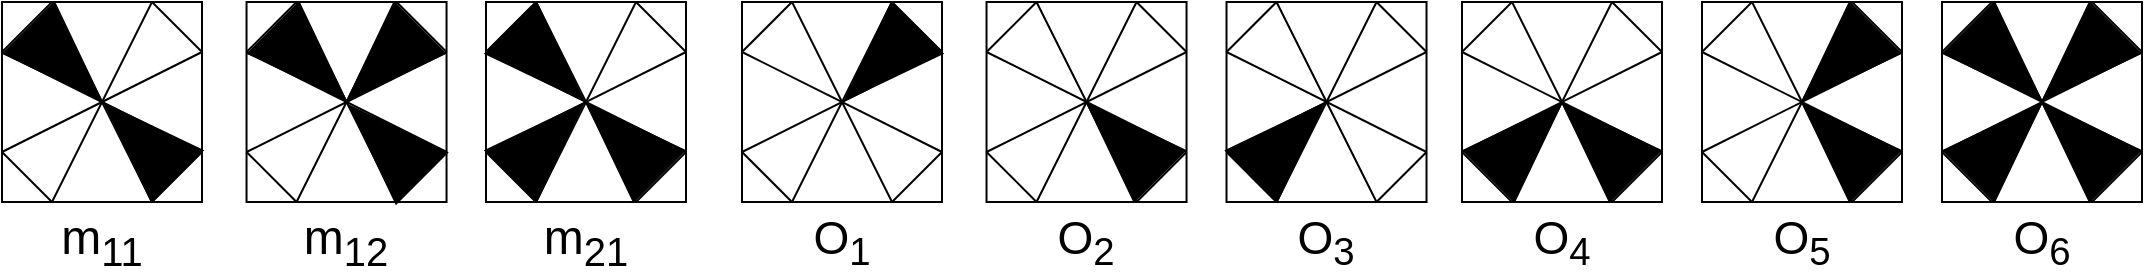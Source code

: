 <mxfile version="12.9.13" type="device"><diagram id="jksH0G1JqViHmrjZxsYp" name="Page-1"><mxGraphModel dx="1944" dy="767" grid="1" gridSize="10" guides="1" tooltips="1" connect="1" arrows="1" fold="1" page="1" pageScale="1" pageWidth="827" pageHeight="1169" math="0" shadow="0"><root><mxCell id="0"/><mxCell id="1" parent="0"/><mxCell id="2w1THDsYjwJh16D_p9kK-1" value="" style="group" parent="1" vertex="1" connectable="0"><mxGeometry x="80" y="180" width="100.259" height="100" as="geometry"/></mxCell><mxCell id="I-WeOvQa9Y4Ec-B1qsH_-158" value="" style="group" parent="2w1THDsYjwJh16D_p9kK-1" vertex="1" connectable="0"><mxGeometry width="100.259" height="100" as="geometry"/></mxCell><mxCell id="I-WeOvQa9Y4Ec-B1qsH_-76" value="" style="whiteSpace=wrap;html=1;aspect=fixed;fillColor=none;" parent="I-WeOvQa9Y4Ec-B1qsH_-158" vertex="1"><mxGeometry width="100" height="100" as="geometry"/></mxCell><mxCell id="I-WeOvQa9Y4Ec-B1qsH_-77" value="" style="endArrow=none;html=1;entryX=1;entryY=0.25;entryDx=0;entryDy=0;exitX=0.75;exitY=0;exitDx=0;exitDy=0;" parent="I-WeOvQa9Y4Ec-B1qsH_-158" source="I-WeOvQa9Y4Ec-B1qsH_-76" target="I-WeOvQa9Y4Ec-B1qsH_-76" edge="1"><mxGeometry width="50" height="50" relative="1" as="geometry"><mxPoint x="90" y="210" as="sourcePoint"/><mxPoint x="140" y="160" as="targetPoint"/></mxGeometry></mxCell><mxCell id="I-WeOvQa9Y4Ec-B1qsH_-78" value="" style="endArrow=none;html=1;entryX=1;entryY=0.75;entryDx=0;entryDy=0;exitX=0.75;exitY=1;exitDx=0;exitDy=0;" parent="I-WeOvQa9Y4Ec-B1qsH_-158" source="I-WeOvQa9Y4Ec-B1qsH_-76" target="I-WeOvQa9Y4Ec-B1qsH_-76" edge="1"><mxGeometry width="50" height="50" relative="1" as="geometry"><mxPoint y="230" as="sourcePoint"/><mxPoint x="50" y="180" as="targetPoint"/></mxGeometry></mxCell><mxCell id="I-WeOvQa9Y4Ec-B1qsH_-79" value="" style="endArrow=none;html=1;entryX=0.25;entryY=1;entryDx=0;entryDy=0;exitX=0;exitY=0.75;exitDx=0;exitDy=0;" parent="I-WeOvQa9Y4Ec-B1qsH_-158" source="I-WeOvQa9Y4Ec-B1qsH_-76" target="I-WeOvQa9Y4Ec-B1qsH_-76" edge="1"><mxGeometry width="50" height="50" relative="1" as="geometry"><mxPoint x="30" y="260" as="sourcePoint"/><mxPoint x="80" y="210" as="targetPoint"/></mxGeometry></mxCell><mxCell id="I-WeOvQa9Y4Ec-B1qsH_-80" value="" style="endArrow=none;html=1;entryX=0.25;entryY=0;entryDx=0;entryDy=0;exitX=0;exitY=0.25;exitDx=0;exitDy=0;" parent="I-WeOvQa9Y4Ec-B1qsH_-158" source="I-WeOvQa9Y4Ec-B1qsH_-76" target="I-WeOvQa9Y4Ec-B1qsH_-76" edge="1"><mxGeometry width="50" height="50" relative="1" as="geometry"><mxPoint x="-10" y="270" as="sourcePoint"/><mxPoint x="40" y="220" as="targetPoint"/></mxGeometry></mxCell><mxCell id="I-WeOvQa9Y4Ec-B1qsH_-81" value="" style="endArrow=none;html=1;entryX=1;entryY=0.25;entryDx=0;entryDy=0;exitX=0;exitY=0.75;exitDx=0;exitDy=0;" parent="I-WeOvQa9Y4Ec-B1qsH_-158" source="I-WeOvQa9Y4Ec-B1qsH_-85" target="I-WeOvQa9Y4Ec-B1qsH_-76" edge="1"><mxGeometry width="50" height="50" relative="1" as="geometry"><mxPoint x="-90" y="260" as="sourcePoint"/><mxPoint x="-40" y="210" as="targetPoint"/></mxGeometry></mxCell><mxCell id="I-WeOvQa9Y4Ec-B1qsH_-82" value="" style="endArrow=none;html=1;entryX=0.75;entryY=0;entryDx=0;entryDy=0;exitX=0.25;exitY=1;exitDx=0;exitDy=0;" parent="I-WeOvQa9Y4Ec-B1qsH_-158" source="I-WeOvQa9Y4Ec-B1qsH_-76" target="I-WeOvQa9Y4Ec-B1qsH_-76" edge="1"><mxGeometry width="50" height="50" relative="1" as="geometry"><mxPoint x="-20" y="290" as="sourcePoint"/><mxPoint x="30" y="240" as="targetPoint"/></mxGeometry></mxCell><mxCell id="I-WeOvQa9Y4Ec-B1qsH_-83" value="" style="endArrow=none;html=1;entryX=0.25;entryY=0;entryDx=0;entryDy=0;exitX=0.75;exitY=1;exitDx=0;exitDy=0;" parent="I-WeOvQa9Y4Ec-B1qsH_-158" source="I-WeOvQa9Y4Ec-B1qsH_-76" target="I-WeOvQa9Y4Ec-B1qsH_-76" edge="1"><mxGeometry width="50" height="50" relative="1" as="geometry"><mxPoint x="-170" y="260" as="sourcePoint"/><mxPoint x="-120" y="210" as="targetPoint"/></mxGeometry></mxCell><mxCell id="I-WeOvQa9Y4Ec-B1qsH_-84" value="" style="endArrow=none;html=1;entryX=0;entryY=0.25;entryDx=0;entryDy=0;exitX=1;exitY=0.75;exitDx=0;exitDy=0;" parent="I-WeOvQa9Y4Ec-B1qsH_-158" source="I-WeOvQa9Y4Ec-B1qsH_-76" target="I-WeOvQa9Y4Ec-B1qsH_-76" edge="1"><mxGeometry width="50" height="50" relative="1" as="geometry"><mxPoint x="-50" y="310" as="sourcePoint"/><mxPoint y="260" as="targetPoint"/></mxGeometry></mxCell><mxCell id="I-WeOvQa9Y4Ec-B1qsH_-85" value="" style="triangle;whiteSpace=wrap;html=1;fillColor=#000000;rotation=135;" parent="I-WeOvQa9Y4Ec-B1qsH_-158" vertex="1"><mxGeometry x="44" y="13" width="51" height="36" as="geometry"/></mxCell><mxCell id="I-WeOvQa9Y4Ec-B1qsH_-86" value="" style="endArrow=none;html=1;entryX=1;entryY=0.25;entryDx=0;entryDy=0;exitX=0;exitY=0.75;exitDx=0;exitDy=0;" parent="I-WeOvQa9Y4Ec-B1qsH_-158" source="I-WeOvQa9Y4Ec-B1qsH_-76" target="I-WeOvQa9Y4Ec-B1qsH_-85" edge="1"><mxGeometry width="50" height="50" relative="1" as="geometry"><mxPoint y="75.0" as="sourcePoint"/><mxPoint x="100" y="25" as="targetPoint"/></mxGeometry></mxCell><mxCell id="2w1THDsYjwJh16D_p9kK-2" value="" style="group" parent="1" vertex="1" connectable="0"><mxGeometry x="202.27" y="180" width="100" height="100" as="geometry"/></mxCell><mxCell id="I-WeOvQa9Y4Ec-B1qsH_-157" value="" style="group" parent="2w1THDsYjwJh16D_p9kK-2" vertex="1" connectable="0"><mxGeometry width="100" height="100" as="geometry"/></mxCell><mxCell id="I-WeOvQa9Y4Ec-B1qsH_-87" value="" style="whiteSpace=wrap;html=1;aspect=fixed;fillColor=none;" parent="I-WeOvQa9Y4Ec-B1qsH_-157" vertex="1"><mxGeometry width="100" height="100" as="geometry"/></mxCell><mxCell id="I-WeOvQa9Y4Ec-B1qsH_-88" value="" style="endArrow=none;html=1;entryX=1;entryY=0.25;entryDx=0;entryDy=0;exitX=0.75;exitY=0;exitDx=0;exitDy=0;" parent="I-WeOvQa9Y4Ec-B1qsH_-157" source="I-WeOvQa9Y4Ec-B1qsH_-87" target="I-WeOvQa9Y4Ec-B1qsH_-87" edge="1"><mxGeometry width="50" height="50" relative="1" as="geometry"><mxPoint x="90" y="210" as="sourcePoint"/><mxPoint x="140" y="160" as="targetPoint"/></mxGeometry></mxCell><mxCell id="I-WeOvQa9Y4Ec-B1qsH_-89" value="" style="endArrow=none;html=1;entryX=1;entryY=0.75;entryDx=0;entryDy=0;exitX=0.75;exitY=1;exitDx=0;exitDy=0;" parent="I-WeOvQa9Y4Ec-B1qsH_-157" source="I-WeOvQa9Y4Ec-B1qsH_-87" target="I-WeOvQa9Y4Ec-B1qsH_-87" edge="1"><mxGeometry width="50" height="50" relative="1" as="geometry"><mxPoint y="230" as="sourcePoint"/><mxPoint x="50" y="180" as="targetPoint"/></mxGeometry></mxCell><mxCell id="I-WeOvQa9Y4Ec-B1qsH_-90" value="" style="endArrow=none;html=1;entryX=0.25;entryY=1;entryDx=0;entryDy=0;exitX=0;exitY=0.75;exitDx=0;exitDy=0;" parent="I-WeOvQa9Y4Ec-B1qsH_-157" source="I-WeOvQa9Y4Ec-B1qsH_-87" target="I-WeOvQa9Y4Ec-B1qsH_-87" edge="1"><mxGeometry width="50" height="50" relative="1" as="geometry"><mxPoint x="30" y="260" as="sourcePoint"/><mxPoint x="80" y="210" as="targetPoint"/></mxGeometry></mxCell><mxCell id="I-WeOvQa9Y4Ec-B1qsH_-91" value="" style="endArrow=none;html=1;entryX=0.25;entryY=0;entryDx=0;entryDy=0;exitX=0;exitY=0.25;exitDx=0;exitDy=0;" parent="I-WeOvQa9Y4Ec-B1qsH_-157" source="I-WeOvQa9Y4Ec-B1qsH_-87" target="I-WeOvQa9Y4Ec-B1qsH_-87" edge="1"><mxGeometry width="50" height="50" relative="1" as="geometry"><mxPoint x="-10" y="270" as="sourcePoint"/><mxPoint x="40" y="220" as="targetPoint"/></mxGeometry></mxCell><mxCell id="I-WeOvQa9Y4Ec-B1qsH_-92" value="" style="endArrow=none;html=1;entryX=1;entryY=0.25;entryDx=0;entryDy=0;exitX=0;exitY=0.75;exitDx=0;exitDy=0;" parent="I-WeOvQa9Y4Ec-B1qsH_-157" source="I-WeOvQa9Y4Ec-B1qsH_-87" target="I-WeOvQa9Y4Ec-B1qsH_-87" edge="1"><mxGeometry width="50" height="50" relative="1" as="geometry"><mxPoint x="-90" y="260" as="sourcePoint"/><mxPoint x="-40" y="210" as="targetPoint"/></mxGeometry></mxCell><mxCell id="I-WeOvQa9Y4Ec-B1qsH_-93" value="" style="endArrow=none;html=1;entryX=0.75;entryY=0;entryDx=0;entryDy=0;exitX=0.25;exitY=1;exitDx=0;exitDy=0;" parent="I-WeOvQa9Y4Ec-B1qsH_-157" source="I-WeOvQa9Y4Ec-B1qsH_-87" target="I-WeOvQa9Y4Ec-B1qsH_-87" edge="1"><mxGeometry width="50" height="50" relative="1" as="geometry"><mxPoint x="-20" y="290" as="sourcePoint"/><mxPoint x="30" y="240" as="targetPoint"/></mxGeometry></mxCell><mxCell id="I-WeOvQa9Y4Ec-B1qsH_-94" value="" style="endArrow=none;html=1;entryX=0.25;entryY=0;entryDx=0;entryDy=0;exitX=0.75;exitY=1;exitDx=0;exitDy=0;" parent="I-WeOvQa9Y4Ec-B1qsH_-157" source="I-WeOvQa9Y4Ec-B1qsH_-87" target="I-WeOvQa9Y4Ec-B1qsH_-87" edge="1"><mxGeometry width="50" height="50" relative="1" as="geometry"><mxPoint x="-170" y="260" as="sourcePoint"/><mxPoint x="-120" y="210" as="targetPoint"/></mxGeometry></mxCell><mxCell id="I-WeOvQa9Y4Ec-B1qsH_-95" value="" style="endArrow=none;html=1;entryX=0;entryY=0.25;entryDx=0;entryDy=0;exitX=1;exitY=0.75;exitDx=0;exitDy=0;" parent="I-WeOvQa9Y4Ec-B1qsH_-157" source="I-WeOvQa9Y4Ec-B1qsH_-87" target="I-WeOvQa9Y4Ec-B1qsH_-87" edge="1"><mxGeometry width="50" height="50" relative="1" as="geometry"><mxPoint x="-50" y="310" as="sourcePoint"/><mxPoint y="260" as="targetPoint"/></mxGeometry></mxCell><mxCell id="I-WeOvQa9Y4Ec-B1qsH_-99" value="" style="triangle;whiteSpace=wrap;html=1;fillColor=#000000;rotation=225;" parent="I-WeOvQa9Y4Ec-B1qsH_-157" vertex="1"><mxGeometry x="43" y="51" width="51" height="36" as="geometry"/></mxCell><mxCell id="2w1THDsYjwJh16D_p9kK-3" value="" style="group" parent="1" vertex="1" connectable="0"><mxGeometry x="322.001" y="180" width="100.259" height="100" as="geometry"/></mxCell><mxCell id="I-WeOvQa9Y4Ec-B1qsH_-156" value="" style="group" parent="2w1THDsYjwJh16D_p9kK-3" vertex="1" connectable="0"><mxGeometry width="100.259" height="100" as="geometry"/></mxCell><mxCell id="I-WeOvQa9Y4Ec-B1qsH_-100" value="" style="whiteSpace=wrap;html=1;aspect=fixed;fillColor=none;" parent="I-WeOvQa9Y4Ec-B1qsH_-156" vertex="1"><mxGeometry x="0.259" width="100" height="100" as="geometry"/></mxCell><mxCell id="I-WeOvQa9Y4Ec-B1qsH_-101" value="" style="endArrow=none;html=1;entryX=1;entryY=0.25;entryDx=0;entryDy=0;exitX=0.75;exitY=0;exitDx=0;exitDy=0;" parent="I-WeOvQa9Y4Ec-B1qsH_-156" source="I-WeOvQa9Y4Ec-B1qsH_-100" target="I-WeOvQa9Y4Ec-B1qsH_-100" edge="1"><mxGeometry width="50" height="50" relative="1" as="geometry"><mxPoint x="90.259" y="210" as="sourcePoint"/><mxPoint x="140.259" y="160" as="targetPoint"/></mxGeometry></mxCell><mxCell id="I-WeOvQa9Y4Ec-B1qsH_-102" value="" style="endArrow=none;html=1;entryX=1;entryY=0.75;entryDx=0;entryDy=0;exitX=0.75;exitY=1;exitDx=0;exitDy=0;" parent="I-WeOvQa9Y4Ec-B1qsH_-156" source="I-WeOvQa9Y4Ec-B1qsH_-100" target="I-WeOvQa9Y4Ec-B1qsH_-100" edge="1"><mxGeometry width="50" height="50" relative="1" as="geometry"><mxPoint x="0.259" y="230" as="sourcePoint"/><mxPoint x="50.259" y="180" as="targetPoint"/></mxGeometry></mxCell><mxCell id="I-WeOvQa9Y4Ec-B1qsH_-103" value="" style="endArrow=none;html=1;entryX=0.25;entryY=1;entryDx=0;entryDy=0;exitX=0;exitY=0.75;exitDx=0;exitDy=0;" parent="I-WeOvQa9Y4Ec-B1qsH_-156" source="I-WeOvQa9Y4Ec-B1qsH_-100" target="I-WeOvQa9Y4Ec-B1qsH_-100" edge="1"><mxGeometry width="50" height="50" relative="1" as="geometry"><mxPoint x="30.259" y="260" as="sourcePoint"/><mxPoint x="80.259" y="210" as="targetPoint"/></mxGeometry></mxCell><mxCell id="I-WeOvQa9Y4Ec-B1qsH_-104" value="" style="endArrow=none;html=1;entryX=0.25;entryY=0;entryDx=0;entryDy=0;exitX=0;exitY=0.25;exitDx=0;exitDy=0;" parent="I-WeOvQa9Y4Ec-B1qsH_-156" source="I-WeOvQa9Y4Ec-B1qsH_-100" target="I-WeOvQa9Y4Ec-B1qsH_-100" edge="1"><mxGeometry width="50" height="50" relative="1" as="geometry"><mxPoint x="-9.741" y="270" as="sourcePoint"/><mxPoint x="40.259" y="220" as="targetPoint"/></mxGeometry></mxCell><mxCell id="I-WeOvQa9Y4Ec-B1qsH_-105" value="" style="endArrow=none;html=1;entryX=1;entryY=0.25;entryDx=0;entryDy=0;exitX=0;exitY=0.75;exitDx=0;exitDy=0;" parent="I-WeOvQa9Y4Ec-B1qsH_-156" source="I-WeOvQa9Y4Ec-B1qsH_-100" target="I-WeOvQa9Y4Ec-B1qsH_-100" edge="1"><mxGeometry width="50" height="50" relative="1" as="geometry"><mxPoint x="-89.741" y="260" as="sourcePoint"/><mxPoint x="-39.741" y="210" as="targetPoint"/></mxGeometry></mxCell><mxCell id="I-WeOvQa9Y4Ec-B1qsH_-106" value="" style="endArrow=none;html=1;entryX=0.75;entryY=0;entryDx=0;entryDy=0;exitX=0.25;exitY=1;exitDx=0;exitDy=0;" parent="I-WeOvQa9Y4Ec-B1qsH_-156" source="I-WeOvQa9Y4Ec-B1qsH_-100" target="I-WeOvQa9Y4Ec-B1qsH_-100" edge="1"><mxGeometry width="50" height="50" relative="1" as="geometry"><mxPoint x="-19.741" y="290" as="sourcePoint"/><mxPoint x="30.259" y="240" as="targetPoint"/></mxGeometry></mxCell><mxCell id="I-WeOvQa9Y4Ec-B1qsH_-107" value="" style="endArrow=none;html=1;entryX=0.25;entryY=0;entryDx=0;entryDy=0;exitX=0.75;exitY=1;exitDx=0;exitDy=0;" parent="I-WeOvQa9Y4Ec-B1qsH_-156" source="I-WeOvQa9Y4Ec-B1qsH_-100" target="I-WeOvQa9Y4Ec-B1qsH_-100" edge="1"><mxGeometry width="50" height="50" relative="1" as="geometry"><mxPoint x="-169.741" y="260" as="sourcePoint"/><mxPoint x="-119.741" y="210" as="targetPoint"/></mxGeometry></mxCell><mxCell id="I-WeOvQa9Y4Ec-B1qsH_-108" value="" style="endArrow=none;html=1;entryX=0;entryY=0.25;entryDx=0;entryDy=0;exitX=1;exitY=0.75;exitDx=0;exitDy=0;" parent="I-WeOvQa9Y4Ec-B1qsH_-156" source="I-WeOvQa9Y4Ec-B1qsH_-100" target="I-WeOvQa9Y4Ec-B1qsH_-100" edge="1"><mxGeometry width="50" height="50" relative="1" as="geometry"><mxPoint x="-49.741" y="310" as="sourcePoint"/><mxPoint x="0.259" y="260" as="targetPoint"/></mxGeometry></mxCell><mxCell id="I-WeOvQa9Y4Ec-B1qsH_-109" value="" style="triangle;whiteSpace=wrap;html=1;fillColor=#000000;rotation=315;" parent="I-WeOvQa9Y4Ec-B1qsH_-156" vertex="1"><mxGeometry x="5.259" y="51" width="51" height="36" as="geometry"/></mxCell><mxCell id="2w1THDsYjwJh16D_p9kK-4" value="" style="group" parent="1" vertex="1" connectable="0"><mxGeometry x="440" y="180" width="100" height="100" as="geometry"/></mxCell><mxCell id="I-WeOvQa9Y4Ec-B1qsH_-159" value="" style="group" parent="2w1THDsYjwJh16D_p9kK-4" vertex="1" connectable="0"><mxGeometry width="100" height="100" as="geometry"/></mxCell><mxCell id="I-WeOvQa9Y4Ec-B1qsH_-111" value="" style="whiteSpace=wrap;html=1;aspect=fixed;fillColor=none;" parent="I-WeOvQa9Y4Ec-B1qsH_-159" vertex="1"><mxGeometry width="100" height="100" as="geometry"/></mxCell><mxCell id="I-WeOvQa9Y4Ec-B1qsH_-112" value="" style="endArrow=none;html=1;entryX=1;entryY=0.25;entryDx=0;entryDy=0;exitX=0.75;exitY=0;exitDx=0;exitDy=0;" parent="I-WeOvQa9Y4Ec-B1qsH_-159" source="I-WeOvQa9Y4Ec-B1qsH_-111" target="I-WeOvQa9Y4Ec-B1qsH_-111" edge="1"><mxGeometry width="50" height="50" relative="1" as="geometry"><mxPoint x="90" y="210" as="sourcePoint"/><mxPoint x="140" y="160" as="targetPoint"/></mxGeometry></mxCell><mxCell id="I-WeOvQa9Y4Ec-B1qsH_-113" value="" style="endArrow=none;html=1;entryX=1;entryY=0.75;entryDx=0;entryDy=0;exitX=0.75;exitY=1;exitDx=0;exitDy=0;" parent="I-WeOvQa9Y4Ec-B1qsH_-159" source="I-WeOvQa9Y4Ec-B1qsH_-111" target="I-WeOvQa9Y4Ec-B1qsH_-111" edge="1"><mxGeometry width="50" height="50" relative="1" as="geometry"><mxPoint y="230" as="sourcePoint"/><mxPoint x="50" y="180" as="targetPoint"/></mxGeometry></mxCell><mxCell id="I-WeOvQa9Y4Ec-B1qsH_-114" value="" style="endArrow=none;html=1;entryX=0.25;entryY=1;entryDx=0;entryDy=0;exitX=0;exitY=0.75;exitDx=0;exitDy=0;" parent="I-WeOvQa9Y4Ec-B1qsH_-159" source="I-WeOvQa9Y4Ec-B1qsH_-111" target="I-WeOvQa9Y4Ec-B1qsH_-111" edge="1"><mxGeometry width="50" height="50" relative="1" as="geometry"><mxPoint x="30" y="260" as="sourcePoint"/><mxPoint x="80" y="210" as="targetPoint"/></mxGeometry></mxCell><mxCell id="I-WeOvQa9Y4Ec-B1qsH_-115" value="" style="endArrow=none;html=1;entryX=0.25;entryY=0;entryDx=0;entryDy=0;exitX=0;exitY=0.25;exitDx=0;exitDy=0;" parent="I-WeOvQa9Y4Ec-B1qsH_-159" source="I-WeOvQa9Y4Ec-B1qsH_-111" target="I-WeOvQa9Y4Ec-B1qsH_-111" edge="1"><mxGeometry width="50" height="50" relative="1" as="geometry"><mxPoint x="-10" y="270" as="sourcePoint"/><mxPoint x="40" y="220" as="targetPoint"/></mxGeometry></mxCell><mxCell id="I-WeOvQa9Y4Ec-B1qsH_-116" value="" style="endArrow=none;html=1;entryX=1;entryY=0.25;entryDx=0;entryDy=0;exitX=0;exitY=0.75;exitDx=0;exitDy=0;" parent="I-WeOvQa9Y4Ec-B1qsH_-159" source="I-WeOvQa9Y4Ec-B1qsH_-111" target="I-WeOvQa9Y4Ec-B1qsH_-111" edge="1"><mxGeometry width="50" height="50" relative="1" as="geometry"><mxPoint x="-90" y="260" as="sourcePoint"/><mxPoint x="-40" y="210" as="targetPoint"/></mxGeometry></mxCell><mxCell id="I-WeOvQa9Y4Ec-B1qsH_-117" value="" style="endArrow=none;html=1;entryX=0.75;entryY=0;entryDx=0;entryDy=0;exitX=0.25;exitY=1;exitDx=0;exitDy=0;" parent="I-WeOvQa9Y4Ec-B1qsH_-159" source="I-WeOvQa9Y4Ec-B1qsH_-111" target="I-WeOvQa9Y4Ec-B1qsH_-111" edge="1"><mxGeometry width="50" height="50" relative="1" as="geometry"><mxPoint x="-20" y="290" as="sourcePoint"/><mxPoint x="30" y="240" as="targetPoint"/></mxGeometry></mxCell><mxCell id="I-WeOvQa9Y4Ec-B1qsH_-118" value="" style="endArrow=none;html=1;entryX=0.25;entryY=0;entryDx=0;entryDy=0;exitX=0.75;exitY=1;exitDx=0;exitDy=0;" parent="I-WeOvQa9Y4Ec-B1qsH_-159" source="I-WeOvQa9Y4Ec-B1qsH_-111" target="I-WeOvQa9Y4Ec-B1qsH_-111" edge="1"><mxGeometry width="50" height="50" relative="1" as="geometry"><mxPoint x="-170" y="260" as="sourcePoint"/><mxPoint x="-120" y="210" as="targetPoint"/></mxGeometry></mxCell><mxCell id="I-WeOvQa9Y4Ec-B1qsH_-119" value="" style="endArrow=none;html=1;entryX=0;entryY=0.25;entryDx=0;entryDy=0;exitX=1;exitY=0.75;exitDx=0;exitDy=0;" parent="I-WeOvQa9Y4Ec-B1qsH_-159" source="I-WeOvQa9Y4Ec-B1qsH_-111" target="I-WeOvQa9Y4Ec-B1qsH_-111" edge="1"><mxGeometry width="50" height="50" relative="1" as="geometry"><mxPoint x="-50" y="310" as="sourcePoint"/><mxPoint y="260" as="targetPoint"/></mxGeometry></mxCell><mxCell id="I-WeOvQa9Y4Ec-B1qsH_-122" value="" style="triangle;whiteSpace=wrap;html=1;fillColor=#000000;rotation=315;" parent="I-WeOvQa9Y4Ec-B1qsH_-159" vertex="1"><mxGeometry x="6" y="51" width="51" height="36" as="geometry"/></mxCell><mxCell id="I-WeOvQa9Y4Ec-B1qsH_-123" value="" style="triangle;whiteSpace=wrap;html=1;fillColor=#000000;rotation=225;" parent="I-WeOvQa9Y4Ec-B1qsH_-159" vertex="1"><mxGeometry x="43" y="51" width="51" height="36" as="geometry"/></mxCell><mxCell id="2w1THDsYjwJh16D_p9kK-5" value="" style="group" parent="1" vertex="1" connectable="0"><mxGeometry x="560" y="180" width="100" height="100" as="geometry"/></mxCell><mxCell id="I-WeOvQa9Y4Ec-B1qsH_-160" value="" style="group" parent="2w1THDsYjwJh16D_p9kK-5" vertex="1" connectable="0"><mxGeometry width="100" height="100" as="geometry"/></mxCell><mxCell id="I-WeOvQa9Y4Ec-B1qsH_-124" value="" style="whiteSpace=wrap;html=1;aspect=fixed;fillColor=none;" parent="I-WeOvQa9Y4Ec-B1qsH_-160" vertex="1"><mxGeometry width="100" height="100" as="geometry"/></mxCell><mxCell id="I-WeOvQa9Y4Ec-B1qsH_-125" value="" style="endArrow=none;html=1;entryX=1;entryY=0.25;entryDx=0;entryDy=0;exitX=0.75;exitY=0;exitDx=0;exitDy=0;" parent="I-WeOvQa9Y4Ec-B1qsH_-160" source="I-WeOvQa9Y4Ec-B1qsH_-124" target="I-WeOvQa9Y4Ec-B1qsH_-124" edge="1"><mxGeometry width="50" height="50" relative="1" as="geometry"><mxPoint x="90" y="210" as="sourcePoint"/><mxPoint x="140" y="160" as="targetPoint"/></mxGeometry></mxCell><mxCell id="I-WeOvQa9Y4Ec-B1qsH_-126" value="" style="endArrow=none;html=1;entryX=1;entryY=0.75;entryDx=0;entryDy=0;exitX=0.75;exitY=1;exitDx=0;exitDy=0;" parent="I-WeOvQa9Y4Ec-B1qsH_-160" source="I-WeOvQa9Y4Ec-B1qsH_-124" target="I-WeOvQa9Y4Ec-B1qsH_-124" edge="1"><mxGeometry width="50" height="50" relative="1" as="geometry"><mxPoint y="230" as="sourcePoint"/><mxPoint x="50" y="180" as="targetPoint"/></mxGeometry></mxCell><mxCell id="I-WeOvQa9Y4Ec-B1qsH_-127" value="" style="endArrow=none;html=1;entryX=0.25;entryY=1;entryDx=0;entryDy=0;exitX=0;exitY=0.75;exitDx=0;exitDy=0;" parent="I-WeOvQa9Y4Ec-B1qsH_-160" source="I-WeOvQa9Y4Ec-B1qsH_-124" target="I-WeOvQa9Y4Ec-B1qsH_-124" edge="1"><mxGeometry width="50" height="50" relative="1" as="geometry"><mxPoint x="30" y="260" as="sourcePoint"/><mxPoint x="80" y="210" as="targetPoint"/></mxGeometry></mxCell><mxCell id="I-WeOvQa9Y4Ec-B1qsH_-128" value="" style="endArrow=none;html=1;entryX=0.25;entryY=0;entryDx=0;entryDy=0;exitX=0;exitY=0.25;exitDx=0;exitDy=0;" parent="I-WeOvQa9Y4Ec-B1qsH_-160" source="I-WeOvQa9Y4Ec-B1qsH_-124" target="I-WeOvQa9Y4Ec-B1qsH_-124" edge="1"><mxGeometry width="50" height="50" relative="1" as="geometry"><mxPoint x="-10" y="270" as="sourcePoint"/><mxPoint x="40" y="220" as="targetPoint"/></mxGeometry></mxCell><mxCell id="I-WeOvQa9Y4Ec-B1qsH_-129" value="" style="endArrow=none;html=1;entryX=1;entryY=0.25;entryDx=0;entryDy=0;exitX=0;exitY=0.75;exitDx=0;exitDy=0;" parent="I-WeOvQa9Y4Ec-B1qsH_-160" source="I-WeOvQa9Y4Ec-B1qsH_-124" target="I-WeOvQa9Y4Ec-B1qsH_-124" edge="1"><mxGeometry width="50" height="50" relative="1" as="geometry"><mxPoint x="-90" y="260" as="sourcePoint"/><mxPoint x="-40" y="210" as="targetPoint"/></mxGeometry></mxCell><mxCell id="I-WeOvQa9Y4Ec-B1qsH_-130" value="" style="endArrow=none;html=1;entryX=0.75;entryY=0;entryDx=0;entryDy=0;exitX=0.25;exitY=1;exitDx=0;exitDy=0;" parent="I-WeOvQa9Y4Ec-B1qsH_-160" source="I-WeOvQa9Y4Ec-B1qsH_-124" target="I-WeOvQa9Y4Ec-B1qsH_-124" edge="1"><mxGeometry width="50" height="50" relative="1" as="geometry"><mxPoint x="-20" y="290" as="sourcePoint"/><mxPoint x="30" y="240" as="targetPoint"/></mxGeometry></mxCell><mxCell id="I-WeOvQa9Y4Ec-B1qsH_-131" value="" style="endArrow=none;html=1;entryX=0.25;entryY=0;entryDx=0;entryDy=0;exitX=0.75;exitY=1;exitDx=0;exitDy=0;" parent="I-WeOvQa9Y4Ec-B1qsH_-160" source="I-WeOvQa9Y4Ec-B1qsH_-124" target="I-WeOvQa9Y4Ec-B1qsH_-124" edge="1"><mxGeometry width="50" height="50" relative="1" as="geometry"><mxPoint x="-170" y="260" as="sourcePoint"/><mxPoint x="-120" y="210" as="targetPoint"/></mxGeometry></mxCell><mxCell id="I-WeOvQa9Y4Ec-B1qsH_-132" value="" style="endArrow=none;html=1;entryX=0;entryY=0.25;entryDx=0;entryDy=0;exitX=1;exitY=0.75;exitDx=0;exitDy=0;" parent="I-WeOvQa9Y4Ec-B1qsH_-160" source="I-WeOvQa9Y4Ec-B1qsH_-124" target="I-WeOvQa9Y4Ec-B1qsH_-124" edge="1"><mxGeometry width="50" height="50" relative="1" as="geometry"><mxPoint x="-50" y="310" as="sourcePoint"/><mxPoint y="260" as="targetPoint"/></mxGeometry></mxCell><mxCell id="I-WeOvQa9Y4Ec-B1qsH_-134" value="" style="triangle;whiteSpace=wrap;html=1;fillColor=#000000;rotation=135;" parent="I-WeOvQa9Y4Ec-B1qsH_-160" vertex="1"><mxGeometry x="43" y="13" width="51" height="36" as="geometry"/></mxCell><mxCell id="I-WeOvQa9Y4Ec-B1qsH_-136" value="" style="triangle;whiteSpace=wrap;html=1;fillColor=#000000;rotation=225;" parent="I-WeOvQa9Y4Ec-B1qsH_-160" vertex="1"><mxGeometry x="43" y="51" width="51" height="36" as="geometry"/></mxCell><mxCell id="2w1THDsYjwJh16D_p9kK-6" value="" style="group" parent="1" vertex="1" connectable="0"><mxGeometry x="680" y="180" width="100" height="100" as="geometry"/></mxCell><mxCell id="I-WeOvQa9Y4Ec-B1qsH_-161" value="" style="group" parent="2w1THDsYjwJh16D_p9kK-6" vertex="1" connectable="0"><mxGeometry width="100" height="100" as="geometry"/></mxCell><mxCell id="I-WeOvQa9Y4Ec-B1qsH_-137" value="" style="whiteSpace=wrap;html=1;aspect=fixed;fillColor=none;" parent="I-WeOvQa9Y4Ec-B1qsH_-161" vertex="1"><mxGeometry width="100" height="100" as="geometry"/></mxCell><mxCell id="I-WeOvQa9Y4Ec-B1qsH_-138" value="" style="endArrow=none;html=1;entryX=1;entryY=0.25;entryDx=0;entryDy=0;exitX=0.75;exitY=0;exitDx=0;exitDy=0;" parent="I-WeOvQa9Y4Ec-B1qsH_-161" source="I-WeOvQa9Y4Ec-B1qsH_-137" target="I-WeOvQa9Y4Ec-B1qsH_-137" edge="1"><mxGeometry width="50" height="50" relative="1" as="geometry"><mxPoint x="90" y="210" as="sourcePoint"/><mxPoint x="140" y="160" as="targetPoint"/></mxGeometry></mxCell><mxCell id="I-WeOvQa9Y4Ec-B1qsH_-139" value="" style="endArrow=none;html=1;entryX=1;entryY=0.75;entryDx=0;entryDy=0;exitX=0.75;exitY=1;exitDx=0;exitDy=0;" parent="I-WeOvQa9Y4Ec-B1qsH_-161" source="I-WeOvQa9Y4Ec-B1qsH_-137" target="I-WeOvQa9Y4Ec-B1qsH_-137" edge="1"><mxGeometry width="50" height="50" relative="1" as="geometry"><mxPoint y="230" as="sourcePoint"/><mxPoint x="50" y="180" as="targetPoint"/></mxGeometry></mxCell><mxCell id="I-WeOvQa9Y4Ec-B1qsH_-140" value="" style="endArrow=none;html=1;entryX=0.25;entryY=1;entryDx=0;entryDy=0;exitX=0;exitY=0.75;exitDx=0;exitDy=0;" parent="I-WeOvQa9Y4Ec-B1qsH_-161" source="I-WeOvQa9Y4Ec-B1qsH_-137" target="I-WeOvQa9Y4Ec-B1qsH_-137" edge="1"><mxGeometry width="50" height="50" relative="1" as="geometry"><mxPoint x="30" y="260" as="sourcePoint"/><mxPoint x="80" y="210" as="targetPoint"/></mxGeometry></mxCell><mxCell id="I-WeOvQa9Y4Ec-B1qsH_-141" value="" style="endArrow=none;html=1;entryX=0.25;entryY=0;entryDx=0;entryDy=0;exitX=0;exitY=0.25;exitDx=0;exitDy=0;" parent="I-WeOvQa9Y4Ec-B1qsH_-161" source="I-WeOvQa9Y4Ec-B1qsH_-137" target="I-WeOvQa9Y4Ec-B1qsH_-137" edge="1"><mxGeometry width="50" height="50" relative="1" as="geometry"><mxPoint x="-10" y="270" as="sourcePoint"/><mxPoint x="40" y="220" as="targetPoint"/></mxGeometry></mxCell><mxCell id="I-WeOvQa9Y4Ec-B1qsH_-142" value="" style="endArrow=none;html=1;entryX=1;entryY=0.25;entryDx=0;entryDy=0;exitX=0;exitY=0.75;exitDx=0;exitDy=0;" parent="I-WeOvQa9Y4Ec-B1qsH_-161" source="I-WeOvQa9Y4Ec-B1qsH_-137" target="I-WeOvQa9Y4Ec-B1qsH_-137" edge="1"><mxGeometry width="50" height="50" relative="1" as="geometry"><mxPoint x="-90" y="260" as="sourcePoint"/><mxPoint x="-40" y="210" as="targetPoint"/></mxGeometry></mxCell><mxCell id="I-WeOvQa9Y4Ec-B1qsH_-143" value="" style="endArrow=none;html=1;entryX=0.75;entryY=0;entryDx=0;entryDy=0;exitX=0.25;exitY=1;exitDx=0;exitDy=0;" parent="I-WeOvQa9Y4Ec-B1qsH_-161" source="I-WeOvQa9Y4Ec-B1qsH_-137" target="I-WeOvQa9Y4Ec-B1qsH_-137" edge="1"><mxGeometry width="50" height="50" relative="1" as="geometry"><mxPoint x="-20" y="290" as="sourcePoint"/><mxPoint x="30" y="240" as="targetPoint"/></mxGeometry></mxCell><mxCell id="I-WeOvQa9Y4Ec-B1qsH_-144" value="" style="endArrow=none;html=1;entryX=0.25;entryY=0;entryDx=0;entryDy=0;exitX=0.75;exitY=1;exitDx=0;exitDy=0;" parent="I-WeOvQa9Y4Ec-B1qsH_-161" source="I-WeOvQa9Y4Ec-B1qsH_-137" target="I-WeOvQa9Y4Ec-B1qsH_-137" edge="1"><mxGeometry width="50" height="50" relative="1" as="geometry"><mxPoint x="-170" y="260" as="sourcePoint"/><mxPoint x="-120" y="210" as="targetPoint"/></mxGeometry></mxCell><mxCell id="I-WeOvQa9Y4Ec-B1qsH_-145" value="" style="endArrow=none;html=1;entryX=0;entryY=0.25;entryDx=0;entryDy=0;exitX=1;exitY=0.75;exitDx=0;exitDy=0;" parent="I-WeOvQa9Y4Ec-B1qsH_-161" source="I-WeOvQa9Y4Ec-B1qsH_-137" target="I-WeOvQa9Y4Ec-B1qsH_-137" edge="1"><mxGeometry width="50" height="50" relative="1" as="geometry"><mxPoint x="-50" y="310" as="sourcePoint"/><mxPoint y="260" as="targetPoint"/></mxGeometry></mxCell><mxCell id="I-WeOvQa9Y4Ec-B1qsH_-146" value="a" style="triangle;whiteSpace=wrap;html=1;fillColor=#000000;rotation=45;" parent="I-WeOvQa9Y4Ec-B1qsH_-161" vertex="1"><mxGeometry x="6" y="13" width="51" height="36" as="geometry"/></mxCell><mxCell id="I-WeOvQa9Y4Ec-B1qsH_-147" value="" style="triangle;whiteSpace=wrap;html=1;fillColor=#000000;rotation=135;" parent="I-WeOvQa9Y4Ec-B1qsH_-161" vertex="1"><mxGeometry x="43" y="13" width="51" height="36" as="geometry"/></mxCell><mxCell id="I-WeOvQa9Y4Ec-B1qsH_-148" value="" style="triangle;whiteSpace=wrap;html=1;fillColor=#000000;rotation=315;" parent="I-WeOvQa9Y4Ec-B1qsH_-161" vertex="1"><mxGeometry x="6" y="51" width="51" height="36" as="geometry"/></mxCell><mxCell id="I-WeOvQa9Y4Ec-B1qsH_-149" value="" style="triangle;whiteSpace=wrap;html=1;fillColor=#000000;rotation=225;" parent="I-WeOvQa9Y4Ec-B1qsH_-161" vertex="1"><mxGeometry x="43" y="51" width="51" height="36" as="geometry"/></mxCell><mxCell id="2w1THDsYjwJh16D_p9kK-7" value="" style="group" parent="1" vertex="1" connectable="0"><mxGeometry x="-290" y="180" width="100" height="100" as="geometry"/></mxCell><mxCell id="I-WeOvQa9Y4Ec-B1qsH_-154" value="" style="group" parent="2w1THDsYjwJh16D_p9kK-7" vertex="1" connectable="0"><mxGeometry width="100" height="100" as="geometry"/></mxCell><mxCell id="I-WeOvQa9Y4Ec-B1qsH_-1" value="" style="whiteSpace=wrap;html=1;aspect=fixed;fillColor=none;" parent="I-WeOvQa9Y4Ec-B1qsH_-154" vertex="1"><mxGeometry width="100" height="100" as="geometry"/></mxCell><mxCell id="I-WeOvQa9Y4Ec-B1qsH_-5" value="" style="endArrow=none;html=1;entryX=1;entryY=0.25;entryDx=0;entryDy=0;exitX=0.75;exitY=0;exitDx=0;exitDy=0;" parent="I-WeOvQa9Y4Ec-B1qsH_-154" source="I-WeOvQa9Y4Ec-B1qsH_-1" target="I-WeOvQa9Y4Ec-B1qsH_-1" edge="1"><mxGeometry width="50" height="50" relative="1" as="geometry"><mxPoint x="90" y="210" as="sourcePoint"/><mxPoint x="140" y="160" as="targetPoint"/></mxGeometry></mxCell><mxCell id="I-WeOvQa9Y4Ec-B1qsH_-7" value="" style="endArrow=none;html=1;entryX=1;entryY=0.75;entryDx=0;entryDy=0;exitX=0.75;exitY=1;exitDx=0;exitDy=0;" parent="I-WeOvQa9Y4Ec-B1qsH_-154" source="I-WeOvQa9Y4Ec-B1qsH_-1" target="I-WeOvQa9Y4Ec-B1qsH_-1" edge="1"><mxGeometry width="50" height="50" relative="1" as="geometry"><mxPoint y="230" as="sourcePoint"/><mxPoint x="50" y="180" as="targetPoint"/></mxGeometry></mxCell><mxCell id="I-WeOvQa9Y4Ec-B1qsH_-8" value="" style="endArrow=none;html=1;entryX=0.25;entryY=1;entryDx=0;entryDy=0;exitX=0;exitY=0.75;exitDx=0;exitDy=0;" parent="I-WeOvQa9Y4Ec-B1qsH_-154" source="I-WeOvQa9Y4Ec-B1qsH_-1" target="I-WeOvQa9Y4Ec-B1qsH_-1" edge="1"><mxGeometry width="50" height="50" relative="1" as="geometry"><mxPoint x="30" y="260" as="sourcePoint"/><mxPoint x="80" y="210" as="targetPoint"/></mxGeometry></mxCell><mxCell id="I-WeOvQa9Y4Ec-B1qsH_-9" value="" style="endArrow=none;html=1;entryX=0.25;entryY=0;entryDx=0;entryDy=0;exitX=0;exitY=0.25;exitDx=0;exitDy=0;" parent="I-WeOvQa9Y4Ec-B1qsH_-154" source="I-WeOvQa9Y4Ec-B1qsH_-1" target="I-WeOvQa9Y4Ec-B1qsH_-1" edge="1"><mxGeometry width="50" height="50" relative="1" as="geometry"><mxPoint x="-10" y="270" as="sourcePoint"/><mxPoint x="40" y="220" as="targetPoint"/></mxGeometry></mxCell><mxCell id="I-WeOvQa9Y4Ec-B1qsH_-10" value="" style="endArrow=none;html=1;entryX=1;entryY=0.25;entryDx=0;entryDy=0;exitX=0;exitY=0.75;exitDx=0;exitDy=0;" parent="I-WeOvQa9Y4Ec-B1qsH_-154" source="I-WeOvQa9Y4Ec-B1qsH_-1" target="I-WeOvQa9Y4Ec-B1qsH_-1" edge="1"><mxGeometry width="50" height="50" relative="1" as="geometry"><mxPoint x="-90" y="260" as="sourcePoint"/><mxPoint x="-40" y="210" as="targetPoint"/></mxGeometry></mxCell><mxCell id="I-WeOvQa9Y4Ec-B1qsH_-12" value="" style="endArrow=none;html=1;entryX=0.75;entryY=0;entryDx=0;entryDy=0;exitX=0.25;exitY=1;exitDx=0;exitDy=0;" parent="I-WeOvQa9Y4Ec-B1qsH_-154" source="I-WeOvQa9Y4Ec-B1qsH_-1" target="I-WeOvQa9Y4Ec-B1qsH_-1" edge="1"><mxGeometry width="50" height="50" relative="1" as="geometry"><mxPoint x="-20" y="290" as="sourcePoint"/><mxPoint x="30" y="240" as="targetPoint"/></mxGeometry></mxCell><mxCell id="I-WeOvQa9Y4Ec-B1qsH_-13" value="" style="endArrow=none;html=1;entryX=0.25;entryY=0;entryDx=0;entryDy=0;exitX=0.75;exitY=1;exitDx=0;exitDy=0;" parent="I-WeOvQa9Y4Ec-B1qsH_-154" source="I-WeOvQa9Y4Ec-B1qsH_-1" target="I-WeOvQa9Y4Ec-B1qsH_-1" edge="1"><mxGeometry width="50" height="50" relative="1" as="geometry"><mxPoint x="-170" y="260" as="sourcePoint"/><mxPoint x="-120" y="210" as="targetPoint"/></mxGeometry></mxCell><mxCell id="I-WeOvQa9Y4Ec-B1qsH_-14" value="" style="endArrow=none;html=1;entryX=0;entryY=0.25;entryDx=0;entryDy=0;exitX=1;exitY=0.75;exitDx=0;exitDy=0;" parent="I-WeOvQa9Y4Ec-B1qsH_-154" source="I-WeOvQa9Y4Ec-B1qsH_-1" target="I-WeOvQa9Y4Ec-B1qsH_-1" edge="1"><mxGeometry width="50" height="50" relative="1" as="geometry"><mxPoint x="-50" y="310" as="sourcePoint"/><mxPoint y="260" as="targetPoint"/></mxGeometry></mxCell><mxCell id="I-WeOvQa9Y4Ec-B1qsH_-25" value="" style="triangle;whiteSpace=wrap;html=1;fillColor=#000000;rotation=45;" parent="I-WeOvQa9Y4Ec-B1qsH_-154" vertex="1"><mxGeometry x="6" y="13" width="51" height="36" as="geometry"/></mxCell><mxCell id="r-uwJ1VdcPBdilDFutK_-1" value="" style="triangle;whiteSpace=wrap;html=1;fillColor=#000000;rotation=225;" parent="I-WeOvQa9Y4Ec-B1qsH_-154" vertex="1"><mxGeometry x="44" y="51" width="51" height="36" as="geometry"/></mxCell><mxCell id="2w1THDsYjwJh16D_p9kK-8" value="" style="group" parent="1" vertex="1" connectable="0"><mxGeometry x="-167.73" y="180" width="100" height="100" as="geometry"/></mxCell><mxCell id="I-WeOvQa9Y4Ec-B1qsH_-153" value="" style="group" parent="2w1THDsYjwJh16D_p9kK-8" vertex="1" connectable="0"><mxGeometry width="100" height="100" as="geometry"/></mxCell><mxCell id="I-WeOvQa9Y4Ec-B1qsH_-48" value="" style="whiteSpace=wrap;html=1;aspect=fixed;fillColor=none;" parent="I-WeOvQa9Y4Ec-B1qsH_-153" vertex="1"><mxGeometry width="100" height="100" as="geometry"/></mxCell><mxCell id="I-WeOvQa9Y4Ec-B1qsH_-49" value="" style="endArrow=none;html=1;entryX=1;entryY=0.25;entryDx=0;entryDy=0;exitX=0.75;exitY=0;exitDx=0;exitDy=0;" parent="I-WeOvQa9Y4Ec-B1qsH_-153" source="I-WeOvQa9Y4Ec-B1qsH_-48" target="I-WeOvQa9Y4Ec-B1qsH_-48" edge="1"><mxGeometry width="50" height="50" relative="1" as="geometry"><mxPoint x="90" y="210" as="sourcePoint"/><mxPoint x="140" y="160" as="targetPoint"/></mxGeometry></mxCell><mxCell id="I-WeOvQa9Y4Ec-B1qsH_-50" value="" style="endArrow=none;html=1;entryX=1;entryY=0.75;entryDx=0;entryDy=0;exitX=0.75;exitY=1;exitDx=0;exitDy=0;" parent="I-WeOvQa9Y4Ec-B1qsH_-153" source="I-WeOvQa9Y4Ec-B1qsH_-48" target="I-WeOvQa9Y4Ec-B1qsH_-48" edge="1"><mxGeometry width="50" height="50" relative="1" as="geometry"><mxPoint y="230" as="sourcePoint"/><mxPoint x="50" y="180" as="targetPoint"/></mxGeometry></mxCell><mxCell id="I-WeOvQa9Y4Ec-B1qsH_-51" value="" style="endArrow=none;html=1;entryX=0.25;entryY=1;entryDx=0;entryDy=0;exitX=0;exitY=0.75;exitDx=0;exitDy=0;" parent="I-WeOvQa9Y4Ec-B1qsH_-153" source="I-WeOvQa9Y4Ec-B1qsH_-48" target="I-WeOvQa9Y4Ec-B1qsH_-48" edge="1"><mxGeometry width="50" height="50" relative="1" as="geometry"><mxPoint x="30" y="260" as="sourcePoint"/><mxPoint x="80" y="210" as="targetPoint"/></mxGeometry></mxCell><mxCell id="I-WeOvQa9Y4Ec-B1qsH_-52" value="" style="endArrow=none;html=1;entryX=0.25;entryY=0;entryDx=0;entryDy=0;exitX=0;exitY=0.25;exitDx=0;exitDy=0;" parent="I-WeOvQa9Y4Ec-B1qsH_-153" source="I-WeOvQa9Y4Ec-B1qsH_-48" target="I-WeOvQa9Y4Ec-B1qsH_-48" edge="1"><mxGeometry width="50" height="50" relative="1" as="geometry"><mxPoint x="-10" y="270" as="sourcePoint"/><mxPoint x="40" y="220" as="targetPoint"/></mxGeometry></mxCell><mxCell id="I-WeOvQa9Y4Ec-B1qsH_-53" value="" style="endArrow=none;html=1;entryX=1;entryY=0.25;entryDx=0;entryDy=0;exitX=0;exitY=0.75;exitDx=0;exitDy=0;" parent="I-WeOvQa9Y4Ec-B1qsH_-153" source="I-WeOvQa9Y4Ec-B1qsH_-48" target="I-WeOvQa9Y4Ec-B1qsH_-48" edge="1"><mxGeometry width="50" height="50" relative="1" as="geometry"><mxPoint x="-90" y="260" as="sourcePoint"/><mxPoint x="-40" y="210" as="targetPoint"/></mxGeometry></mxCell><mxCell id="I-WeOvQa9Y4Ec-B1qsH_-54" value="" style="endArrow=none;html=1;entryX=0.75;entryY=0;entryDx=0;entryDy=0;exitX=0.25;exitY=1;exitDx=0;exitDy=0;" parent="I-WeOvQa9Y4Ec-B1qsH_-153" source="I-WeOvQa9Y4Ec-B1qsH_-48" target="I-WeOvQa9Y4Ec-B1qsH_-48" edge="1"><mxGeometry width="50" height="50" relative="1" as="geometry"><mxPoint x="-20" y="290" as="sourcePoint"/><mxPoint x="30" y="240" as="targetPoint"/></mxGeometry></mxCell><mxCell id="I-WeOvQa9Y4Ec-B1qsH_-55" value="" style="endArrow=none;html=1;entryX=0.25;entryY=0;entryDx=0;entryDy=0;exitX=0.75;exitY=1;exitDx=0;exitDy=0;" parent="I-WeOvQa9Y4Ec-B1qsH_-153" source="I-WeOvQa9Y4Ec-B1qsH_-48" target="I-WeOvQa9Y4Ec-B1qsH_-48" edge="1"><mxGeometry width="50" height="50" relative="1" as="geometry"><mxPoint x="-170" y="260" as="sourcePoint"/><mxPoint x="-120" y="210" as="targetPoint"/></mxGeometry></mxCell><mxCell id="I-WeOvQa9Y4Ec-B1qsH_-56" value="" style="endArrow=none;html=1;entryX=0;entryY=0.25;entryDx=0;entryDy=0;exitX=1;exitY=0.75;exitDx=0;exitDy=0;" parent="I-WeOvQa9Y4Ec-B1qsH_-153" source="I-WeOvQa9Y4Ec-B1qsH_-48" target="I-WeOvQa9Y4Ec-B1qsH_-48" edge="1"><mxGeometry width="50" height="50" relative="1" as="geometry"><mxPoint x="-50" y="310" as="sourcePoint"/><mxPoint y="260" as="targetPoint"/></mxGeometry></mxCell><mxCell id="I-WeOvQa9Y4Ec-B1qsH_-66" value="a" style="triangle;whiteSpace=wrap;html=1;fillColor=#000000;rotation=45;" parent="I-WeOvQa9Y4Ec-B1qsH_-153" vertex="1"><mxGeometry x="6" y="13" width="51" height="36" as="geometry"/></mxCell><mxCell id="I-WeOvQa9Y4Ec-B1qsH_-67" value="" style="triangle;whiteSpace=wrap;html=1;fillColor=#000000;rotation=135;" parent="I-WeOvQa9Y4Ec-B1qsH_-153" vertex="1"><mxGeometry x="43" y="13" width="51" height="36" as="geometry"/></mxCell><mxCell id="r-uwJ1VdcPBdilDFutK_-2" value="" style="triangle;whiteSpace=wrap;html=1;fillColor=#000000;rotation=225;" parent="I-WeOvQa9Y4Ec-B1qsH_-153" vertex="1"><mxGeometry x="44" y="52" width="51" height="36" as="geometry"/></mxCell><mxCell id="2w1THDsYjwJh16D_p9kK-9" value="" style="group" parent="1" vertex="1" connectable="0"><mxGeometry x="-48.259" y="180" width="100.259" height="100" as="geometry"/></mxCell><mxCell id="I-WeOvQa9Y4Ec-B1qsH_-155" value="" style="group" parent="2w1THDsYjwJh16D_p9kK-9" vertex="1" connectable="0"><mxGeometry width="100.259" height="100" as="geometry"/></mxCell><mxCell id="I-WeOvQa9Y4Ec-B1qsH_-37" value="" style="whiteSpace=wrap;html=1;aspect=fixed;fillColor=none;" parent="I-WeOvQa9Y4Ec-B1qsH_-155" vertex="1"><mxGeometry x="0.259" width="100" height="100" as="geometry"/></mxCell><mxCell id="I-WeOvQa9Y4Ec-B1qsH_-38" value="" style="endArrow=none;html=1;entryX=1;entryY=0.25;entryDx=0;entryDy=0;exitX=0.75;exitY=0;exitDx=0;exitDy=0;" parent="I-WeOvQa9Y4Ec-B1qsH_-155" source="I-WeOvQa9Y4Ec-B1qsH_-37" target="I-WeOvQa9Y4Ec-B1qsH_-37" edge="1"><mxGeometry width="50" height="50" relative="1" as="geometry"><mxPoint x="90.259" y="210" as="sourcePoint"/><mxPoint x="140.259" y="160" as="targetPoint"/></mxGeometry></mxCell><mxCell id="I-WeOvQa9Y4Ec-B1qsH_-39" value="" style="endArrow=none;html=1;entryX=1;entryY=0.75;entryDx=0;entryDy=0;exitX=0.75;exitY=1;exitDx=0;exitDy=0;" parent="I-WeOvQa9Y4Ec-B1qsH_-155" source="I-WeOvQa9Y4Ec-B1qsH_-37" target="I-WeOvQa9Y4Ec-B1qsH_-37" edge="1"><mxGeometry width="50" height="50" relative="1" as="geometry"><mxPoint x="0.259" y="230" as="sourcePoint"/><mxPoint x="50.259" y="180" as="targetPoint"/></mxGeometry></mxCell><mxCell id="I-WeOvQa9Y4Ec-B1qsH_-40" value="" style="endArrow=none;html=1;entryX=0.25;entryY=1;entryDx=0;entryDy=0;exitX=0;exitY=0.75;exitDx=0;exitDy=0;" parent="I-WeOvQa9Y4Ec-B1qsH_-155" source="I-WeOvQa9Y4Ec-B1qsH_-37" target="I-WeOvQa9Y4Ec-B1qsH_-37" edge="1"><mxGeometry width="50" height="50" relative="1" as="geometry"><mxPoint x="30.259" y="260" as="sourcePoint"/><mxPoint x="80.259" y="210" as="targetPoint"/></mxGeometry></mxCell><mxCell id="I-WeOvQa9Y4Ec-B1qsH_-41" value="" style="endArrow=none;html=1;entryX=0.25;entryY=0;entryDx=0;entryDy=0;exitX=0;exitY=0.25;exitDx=0;exitDy=0;" parent="I-WeOvQa9Y4Ec-B1qsH_-155" source="I-WeOvQa9Y4Ec-B1qsH_-37" target="I-WeOvQa9Y4Ec-B1qsH_-37" edge="1"><mxGeometry width="50" height="50" relative="1" as="geometry"><mxPoint x="-9.741" y="270" as="sourcePoint"/><mxPoint x="40.259" y="220" as="targetPoint"/></mxGeometry></mxCell><mxCell id="I-WeOvQa9Y4Ec-B1qsH_-42" value="" style="endArrow=none;html=1;entryX=1;entryY=0.25;entryDx=0;entryDy=0;exitX=0;exitY=0.75;exitDx=0;exitDy=0;" parent="I-WeOvQa9Y4Ec-B1qsH_-155" source="I-WeOvQa9Y4Ec-B1qsH_-37" target="I-WeOvQa9Y4Ec-B1qsH_-37" edge="1"><mxGeometry width="50" height="50" relative="1" as="geometry"><mxPoint x="-89.741" y="260" as="sourcePoint"/><mxPoint x="-39.741" y="210" as="targetPoint"/></mxGeometry></mxCell><mxCell id="I-WeOvQa9Y4Ec-B1qsH_-43" value="" style="endArrow=none;html=1;entryX=0.75;entryY=0;entryDx=0;entryDy=0;exitX=0.25;exitY=1;exitDx=0;exitDy=0;" parent="I-WeOvQa9Y4Ec-B1qsH_-155" source="I-WeOvQa9Y4Ec-B1qsH_-37" target="I-WeOvQa9Y4Ec-B1qsH_-37" edge="1"><mxGeometry width="50" height="50" relative="1" as="geometry"><mxPoint x="-19.741" y="290" as="sourcePoint"/><mxPoint x="30.259" y="240" as="targetPoint"/></mxGeometry></mxCell><mxCell id="I-WeOvQa9Y4Ec-B1qsH_-44" value="" style="endArrow=none;html=1;entryX=0.25;entryY=0;entryDx=0;entryDy=0;exitX=0.75;exitY=1;exitDx=0;exitDy=0;" parent="I-WeOvQa9Y4Ec-B1qsH_-155" source="I-WeOvQa9Y4Ec-B1qsH_-37" target="I-WeOvQa9Y4Ec-B1qsH_-37" edge="1"><mxGeometry width="50" height="50" relative="1" as="geometry"><mxPoint x="-169.741" y="260" as="sourcePoint"/><mxPoint x="-119.741" y="210" as="targetPoint"/></mxGeometry></mxCell><mxCell id="I-WeOvQa9Y4Ec-B1qsH_-45" value="" style="endArrow=none;html=1;entryX=0;entryY=0.25;entryDx=0;entryDy=0;exitX=1;exitY=0.75;exitDx=0;exitDy=0;" parent="I-WeOvQa9Y4Ec-B1qsH_-155" source="I-WeOvQa9Y4Ec-B1qsH_-37" target="I-WeOvQa9Y4Ec-B1qsH_-37" edge="1"><mxGeometry width="50" height="50" relative="1" as="geometry"><mxPoint x="-49.741" y="310" as="sourcePoint"/><mxPoint x="0.259" y="260" as="targetPoint"/></mxGeometry></mxCell><mxCell id="I-WeOvQa9Y4Ec-B1qsH_-68" value="" style="triangle;whiteSpace=wrap;html=1;fillColor=#000000;rotation=315;" parent="I-WeOvQa9Y4Ec-B1qsH_-155" vertex="1"><mxGeometry x="5.259" y="51" width="51" height="36" as="geometry"/></mxCell><mxCell id="I-WeOvQa9Y4Ec-B1qsH_-69" value="" style="triangle;whiteSpace=wrap;html=1;fillColor=#000000;rotation=45;" parent="I-WeOvQa9Y4Ec-B1qsH_-155" vertex="1"><mxGeometry x="5.259" y="13" width="51" height="36" as="geometry"/></mxCell><mxCell id="r-uwJ1VdcPBdilDFutK_-3" value="" style="triangle;whiteSpace=wrap;html=1;fillColor=#000000;rotation=225;" parent="I-WeOvQa9Y4Ec-B1qsH_-155" vertex="1"><mxGeometry x="43.259" y="51" width="51" height="36" as="geometry"/></mxCell><mxCell id="2w1THDsYjwJh16D_p9kK-10" value="&lt;font style=&quot;font-size: 24px&quot;&gt;m&lt;sub&gt;11&lt;/sub&gt;&lt;/font&gt;" style="text;html=1;strokeColor=none;fillColor=none;align=center;verticalAlign=middle;whiteSpace=wrap;rounded=0;" parent="1" vertex="1"><mxGeometry x="-260" y="290" width="40" height="20" as="geometry"/></mxCell><mxCell id="2w1THDsYjwJh16D_p9kK-11" value="&lt;span style=&quot;font-size: 23px&quot;&gt;O&lt;sub&gt;1&lt;/sub&gt;&lt;/span&gt;" style="text;html=1;strokeColor=none;fillColor=none;align=center;verticalAlign=middle;whiteSpace=wrap;rounded=0;" parent="1" vertex="1"><mxGeometry x="110.13" y="290" width="40" height="20" as="geometry"/></mxCell><mxCell id="2w1THDsYjwJh16D_p9kK-12" value="&lt;font style=&quot;font-size: 24px&quot;&gt;m&lt;sub&gt;12&lt;/sub&gt;&lt;/font&gt;" style="text;html=1;strokeColor=none;fillColor=none;align=center;verticalAlign=middle;whiteSpace=wrap;rounded=0;" parent="1" vertex="1"><mxGeometry x="-137.73" y="290" width="40" height="20" as="geometry"/></mxCell><mxCell id="2w1THDsYjwJh16D_p9kK-13" value="&lt;font style=&quot;font-size: 24px&quot;&gt;m&lt;sub&gt;21&lt;/sub&gt;&lt;/font&gt;" style="text;html=1;strokeColor=none;fillColor=none;align=center;verticalAlign=middle;whiteSpace=wrap;rounded=0;" parent="1" vertex="1"><mxGeometry x="-18.13" y="290" width="40" height="20" as="geometry"/></mxCell><mxCell id="2w1THDsYjwJh16D_p9kK-14" value="&lt;span style=&quot;font-size: 23px&quot;&gt;O&lt;sub&gt;2&lt;/sub&gt;&lt;/span&gt;" style="text;html=1;strokeColor=none;fillColor=none;align=center;verticalAlign=middle;whiteSpace=wrap;rounded=0;" parent="1" vertex="1"><mxGeometry x="232.27" y="290" width="40" height="20" as="geometry"/></mxCell><mxCell id="2w1THDsYjwJh16D_p9kK-15" value="&lt;span style=&quot;font-size: 23px&quot;&gt;O&lt;sub&gt;3&lt;/sub&gt;&lt;/span&gt;" style="text;html=1;strokeColor=none;fillColor=none;align=center;verticalAlign=middle;whiteSpace=wrap;rounded=0;" parent="1" vertex="1"><mxGeometry x="352.13" y="290" width="40" height="20" as="geometry"/></mxCell><mxCell id="2w1THDsYjwJh16D_p9kK-16" value="&lt;span style=&quot;font-size: 23px&quot;&gt;O&lt;sub&gt;4&lt;/sub&gt;&lt;/span&gt;" style="text;html=1;strokeColor=none;fillColor=none;align=center;verticalAlign=middle;whiteSpace=wrap;rounded=0;" parent="1" vertex="1"><mxGeometry x="470" y="290" width="40" height="20" as="geometry"/></mxCell><mxCell id="2w1THDsYjwJh16D_p9kK-17" value="&lt;span style=&quot;font-size: 23px&quot;&gt;O&lt;sub&gt;5&lt;/sub&gt;&lt;/span&gt;" style="text;html=1;strokeColor=none;fillColor=none;align=center;verticalAlign=middle;whiteSpace=wrap;rounded=0;" parent="1" vertex="1"><mxGeometry x="590" y="290" width="40" height="20" as="geometry"/></mxCell><mxCell id="2w1THDsYjwJh16D_p9kK-18" value="&lt;span style=&quot;font-size: 23px&quot;&gt;O&lt;sub&gt;6&lt;/sub&gt;&lt;/span&gt;" style="text;html=1;strokeColor=none;fillColor=none;align=center;verticalAlign=middle;whiteSpace=wrap;rounded=0;" parent="1" vertex="1"><mxGeometry x="710" y="290" width="40" height="20" as="geometry"/></mxCell></root></mxGraphModel></diagram></mxfile>